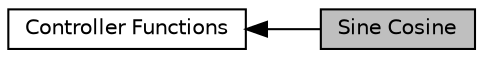 digraph "Sine Cosine"
{
  edge [fontname="Helvetica",fontsize="10",labelfontname="Helvetica",labelfontsize="10"];
  node [fontname="Helvetica",fontsize="10",shape=record];
  rankdir=LR;
  Node1 [label="Controller Functions",height=0.2,width=0.4,color="black", fillcolor="white", style="filled",URL="$group__group_controller.html"];
  Node0 [label="Sine Cosine",height=0.2,width=0.4,color="black", fillcolor="grey75", style="filled", fontcolor="black"];
  Node1->Node0 [shape=plaintext, dir="back", style="solid"];
}
